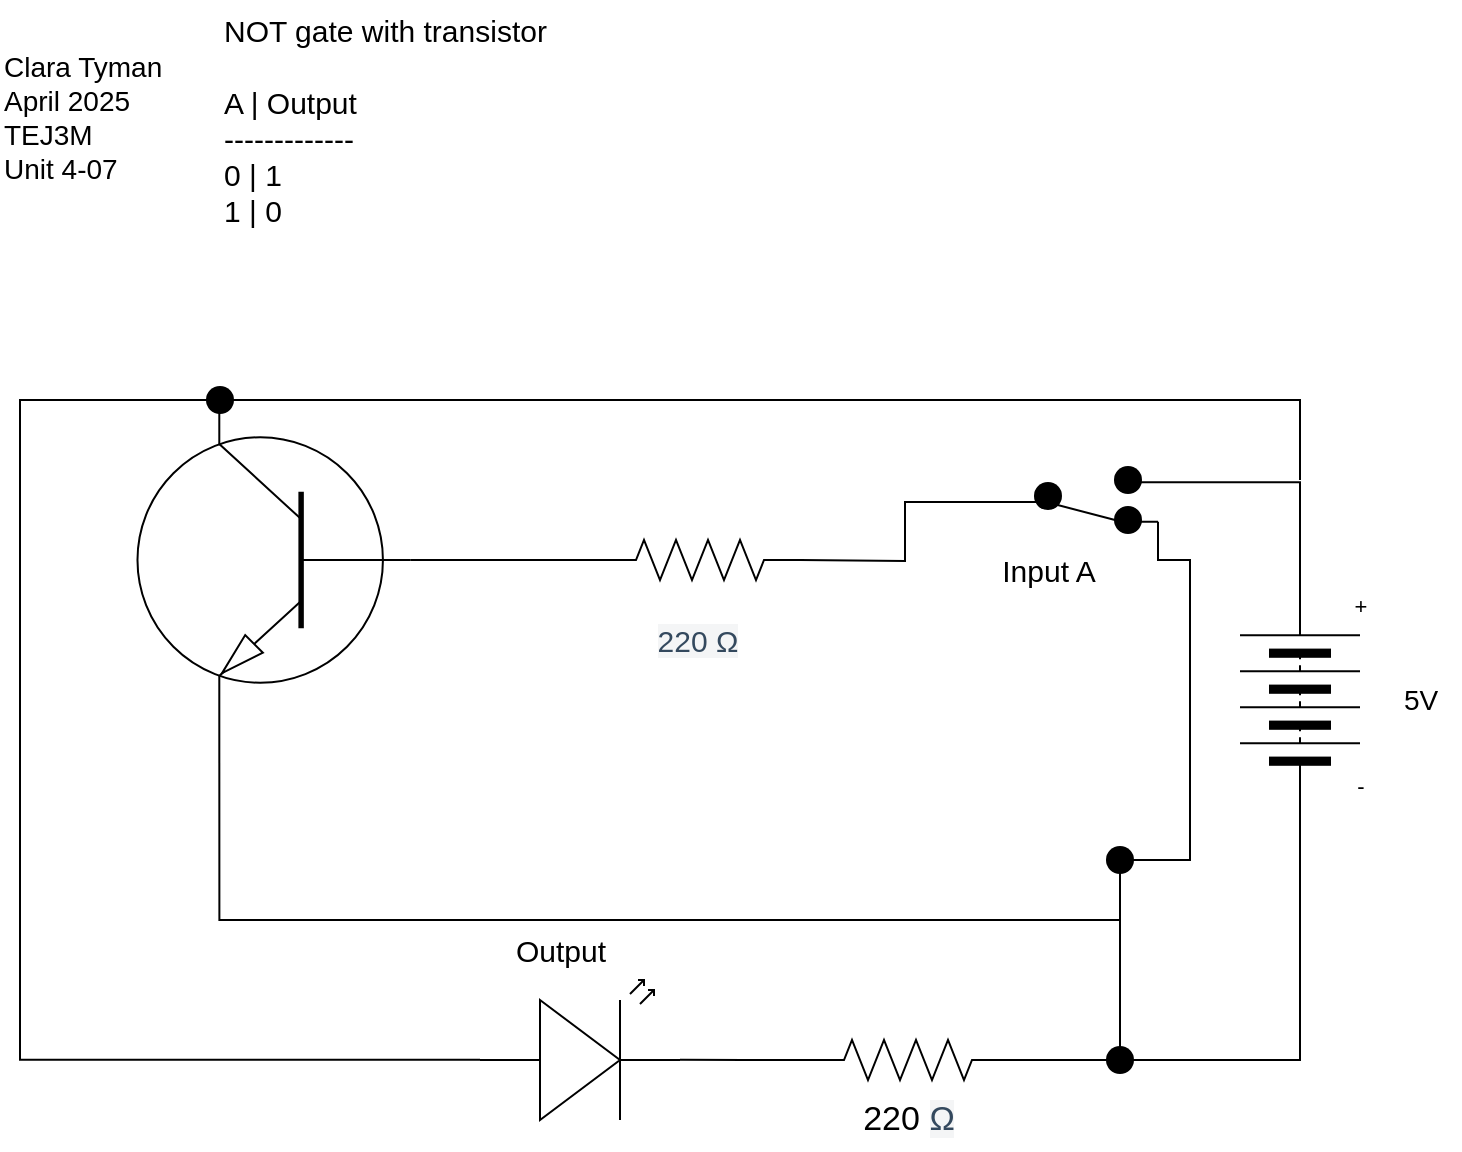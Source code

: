<mxfile>
    <diagram id="oEjBQARFuIzKqEIQXdBZ" name="Page-1">
        <mxGraphModel dx="766" dy="613" grid="1" gridSize="10" guides="1" tooltips="1" connect="1" arrows="1" fold="1" page="1" pageScale="1" pageWidth="827" pageHeight="1169" math="0" shadow="0">
            <root>
                <mxCell id="0"/>
                <mxCell id="1" parent="0"/>
                <mxCell id="2" value="" style="pointerEvents=1;verticalLabelPosition=bottom;shadow=0;dashed=0;align=center;html=1;verticalAlign=top;shape=mxgraph.electrical.miscellaneous.batteryStack;direction=north;" parent="1" vertex="1">
                    <mxGeometry x="630" y="310" width="60" height="100" as="geometry"/>
                </mxCell>
                <mxCell id="3" style="edgeStyle=orthogonalEdgeStyle;shape=connector;rounded=0;html=1;entryX=0;entryY=0.5;entryDx=0;entryDy=0;strokeColor=default;align=center;verticalAlign=middle;fontFamily=Helvetica;fontSize=11;fontColor=default;labelBackgroundColor=default;startArrow=none;startFill=0;endArrow=none;endFill=0;" parent="1" target="7" edge="1">
                    <mxGeometry relative="1" as="geometry">
                        <mxPoint x="410" y="290" as="sourcePoint"/>
                    </mxGeometry>
                </mxCell>
                <mxCell id="36" style="edgeStyle=orthogonalEdgeStyle;shape=connector;rounded=0;html=1;exitDx=0;exitDy=0;exitPerimeter=0;strokeColor=default;align=center;verticalAlign=middle;fontFamily=Helvetica;fontSize=11;fontColor=default;labelBackgroundColor=default;startArrow=none;startFill=0;endArrow=none;endFill=0;" parent="1" source="37" edge="1">
                    <mxGeometry relative="1" as="geometry">
                        <mxPoint x="660" y="250" as="targetPoint"/>
                        <Array as="points">
                            <mxPoint x="20" y="210"/>
                            <mxPoint x="661" y="210"/>
                        </Array>
                    </mxGeometry>
                </mxCell>
                <mxCell id="4" value="" style="verticalLabelPosition=bottom;shadow=0;dashed=0;align=center;html=1;verticalAlign=top;shape=mxgraph.electrical.opto_electronics.led_2;pointerEvents=1;rotation=0;" parent="1" vertex="1">
                    <mxGeometry x="250" y="500" width="100" height="70" as="geometry"/>
                </mxCell>
                <mxCell id="5" style="edgeStyle=orthogonalEdgeStyle;shape=connector;rounded=0;html=1;exitX=1;exitY=0.12;exitDx=0;exitDy=0;entryX=1;entryY=0.5;entryDx=0;entryDy=0;strokeColor=default;align=center;verticalAlign=middle;fontFamily=Helvetica;fontSize=11;fontColor=default;labelBackgroundColor=default;startArrow=none;startFill=0;endArrow=none;endFill=0;" parent="1" source="7" target="2" edge="1">
                    <mxGeometry relative="1" as="geometry"/>
                </mxCell>
                <mxCell id="6" style="edgeStyle=orthogonalEdgeStyle;shape=connector;rounded=0;html=1;exitX=1;exitY=0.88;exitDx=0;exitDy=0;strokeColor=default;align=center;verticalAlign=middle;fontFamily=Helvetica;fontSize=11;fontColor=default;labelBackgroundColor=default;startArrow=none;startFill=0;endArrow=none;endFill=0;" parent="1" source="7" edge="1">
                    <mxGeometry relative="1" as="geometry">
                        <mxPoint x="570" y="540" as="targetPoint"/>
                        <Array as="points">
                            <mxPoint x="589" y="290"/>
                            <mxPoint x="605" y="290"/>
                            <mxPoint x="605" y="440"/>
                            <mxPoint x="570" y="440"/>
                        </Array>
                    </mxGeometry>
                </mxCell>
                <mxCell id="7" value="" style="html=1;shape=mxgraph.electrical.electro-mechanical.twoWaySwitch;aspect=fixed;elSwitchState=2;fontFamily=Helvetica;fontSize=11;fontColor=default;labelBackgroundColor=default;flipV=1;" parent="1" vertex="1">
                    <mxGeometry x="514" y="248" width="75" height="26" as="geometry"/>
                </mxCell>
                <mxCell id="8" value="" style="shape=waypoint;sketch=0;size=6;pointerEvents=1;points=[];fillColor=none;resizable=0;rotatable=0;perimeter=centerPerimeter;snapToPoint=1;fontFamily=Helvetica;fontSize=11;fontColor=default;labelBackgroundColor=default;strokeWidth=5;" parent="1" vertex="1">
                    <mxGeometry x="560" y="530" width="20" height="20" as="geometry"/>
                </mxCell>
                <mxCell id="9" value="" style="shape=waypoint;sketch=0;size=6;pointerEvents=1;points=[];fillColor=none;resizable=0;rotatable=0;perimeter=centerPerimeter;snapToPoint=1;fontFamily=Helvetica;fontSize=11;fontColor=default;labelBackgroundColor=default;strokeWidth=5;" parent="1" vertex="1">
                    <mxGeometry x="524" y="248" width="20" height="20" as="geometry"/>
                </mxCell>
                <mxCell id="10" value="" style="shape=waypoint;sketch=0;size=6;pointerEvents=1;points=[];fillColor=none;resizable=0;rotatable=0;perimeter=centerPerimeter;snapToPoint=1;fontFamily=Helvetica;fontSize=11;fontColor=default;labelBackgroundColor=default;strokeWidth=5;" parent="1" vertex="1">
                    <mxGeometry x="564" y="240" width="20" height="20" as="geometry"/>
                </mxCell>
                <mxCell id="11" value="" style="shape=waypoint;sketch=0;size=6;pointerEvents=1;points=[];fillColor=none;resizable=0;rotatable=0;perimeter=centerPerimeter;snapToPoint=1;fontFamily=Helvetica;fontSize=11;fontColor=default;labelBackgroundColor=default;strokeWidth=5;" parent="1" vertex="1">
                    <mxGeometry x="564" y="260" width="20" height="20" as="geometry"/>
                </mxCell>
                <mxCell id="12" style="edgeStyle=orthogonalEdgeStyle;shape=connector;rounded=0;html=1;exitX=0;exitY=0.5;exitDx=0;exitDy=0;entryX=0.855;entryY=0.82;entryDx=0;entryDy=0;entryPerimeter=0;strokeColor=default;align=center;verticalAlign=middle;fontFamily=Helvetica;fontSize=11;fontColor=default;labelBackgroundColor=default;startArrow=none;startFill=0;endArrow=none;endFill=0;" parent="1" source="2" target="8" edge="1">
                    <mxGeometry relative="1" as="geometry">
                        <Array as="points">
                            <mxPoint x="660" y="540"/>
                        </Array>
                    </mxGeometry>
                </mxCell>
                <mxCell id="13" value="&lt;font style=&quot;font-size: 17px;&quot;&gt;220&amp;nbsp;&lt;span style=&quot;color: rgb(52, 73, 94); font-family: ArtifaktElement-Medium, sans-serif; text-align: left; text-wrap-mode: wrap; background-color: rgb(244, 245, 246);&quot;&gt;Ω&lt;/span&gt;&lt;/font&gt;" style="text;html=1;align=center;verticalAlign=middle;resizable=0;points=[];autosize=1;strokeColor=none;fillColor=none;fontFamily=Helvetica;fontSize=11;fontColor=default;labelBackgroundColor=default;" parent="1" vertex="1">
                    <mxGeometry x="429" y="555" width="70" height="30" as="geometry"/>
                </mxCell>
                <mxCell id="14" value="&lt;font style=&quot;font-size: 15px;&quot;&gt;Input A&lt;/font&gt;" style="text;html=1;align=center;verticalAlign=middle;resizable=0;points=[];autosize=1;strokeColor=none;fillColor=none;fontFamily=Helvetica;fontSize=11;fontColor=default;labelBackgroundColor=default;" parent="1" vertex="1">
                    <mxGeometry x="499" y="280" width="70" height="30" as="geometry"/>
                </mxCell>
                <mxCell id="15" value="&lt;font style=&quot;font-size: 14px;&quot;&gt;5V&lt;/font&gt;" style="text;html=1;align=center;verticalAlign=middle;resizable=0;points=[];autosize=1;strokeColor=none;fillColor=none;fontFamily=Helvetica;fontSize=11;fontColor=default;labelBackgroundColor=default;" parent="1" vertex="1">
                    <mxGeometry x="700" y="345" width="40" height="30" as="geometry"/>
                </mxCell>
                <mxCell id="16" value="&lt;span style=&quot;font-size: 15px;&quot;&gt;NOT gate with transistor&lt;/span&gt;&lt;br&gt;&lt;div&gt;&lt;div&gt;&lt;span style=&quot;font-size: 15px;&quot;&gt;&lt;br&gt;&lt;/span&gt;&lt;/div&gt;&lt;div&gt;&lt;span style=&quot;font-size: 15px;&quot;&gt;A | Output&lt;/span&gt;&lt;/div&gt;&lt;div&gt;&lt;span style=&quot;font-size: 15px;&quot;&gt;-------------&lt;/span&gt;&lt;/div&gt;&lt;div&gt;&lt;span style=&quot;font-size: 15px;&quot;&gt;0 | 1&lt;/span&gt;&lt;/div&gt;&lt;div&gt;&lt;span style=&quot;font-size: 15px;&quot;&gt;1 | 0&lt;/span&gt;&lt;/div&gt;&lt;/div&gt;" style="text;html=1;align=left;verticalAlign=middle;resizable=0;points=[];autosize=1;strokeColor=none;fillColor=none;fontFamily=Helvetica;fontSize=11;fontColor=default;labelBackgroundColor=default;" parent="1" vertex="1">
                    <mxGeometry x="120" y="10" width="180" height="120" as="geometry"/>
                </mxCell>
                <mxCell id="17" value="Clara Tyman&#xa;April 2025&#xa;TEJ3M&#xa;Unit 4-07" style="text;align=left;verticalAlign=middle;resizable=0;points=[];autosize=1;strokeColor=none;fillColor=none;fontFamily=Helvetica;fontSize=14;fontColor=default;labelBackgroundColor=default;flipH=1;flipV=1;rotation=0;" parent="1" vertex="1">
                    <mxGeometry x="10" y="28" width="100" height="80" as="geometry"/>
                </mxCell>
                <mxCell id="18" value="+" style="text;html=1;align=center;verticalAlign=middle;resizable=0;points=[];autosize=1;strokeColor=none;fillColor=none;fontFamily=Helvetica;fontSize=11;fontColor=default;labelBackgroundColor=default;" parent="1" vertex="1">
                    <mxGeometry x="675" y="298" width="30" height="30" as="geometry"/>
                </mxCell>
                <mxCell id="19" value="-" style="text;html=1;align=center;verticalAlign=middle;resizable=0;points=[];autosize=1;strokeColor=none;fillColor=none;fontFamily=Helvetica;fontSize=11;fontColor=default;labelBackgroundColor=default;strokeWidth=15;" parent="1" vertex="1">
                    <mxGeometry x="675" y="388" width="30" height="30" as="geometry"/>
                </mxCell>
                <mxCell id="20" value="" style="pointerEvents=1;verticalLabelPosition=bottom;shadow=0;dashed=0;align=center;html=1;verticalAlign=top;shape=mxgraph.electrical.resistors.resistor_2;" parent="1" vertex="1">
                    <mxGeometry x="414" y="530" width="100" height="20" as="geometry"/>
                </mxCell>
                <mxCell id="21" style="edgeStyle=orthogonalEdgeStyle;html=1;entryX=0.165;entryY=0.673;entryDx=0;entryDy=0;entryPerimeter=0;rounded=0;endArrow=none;endFill=0;" parent="1" source="20" target="8" edge="1">
                    <mxGeometry relative="1" as="geometry"/>
                </mxCell>
                <mxCell id="22" style="edgeStyle=orthogonalEdgeStyle;shape=connector;rounded=0;html=1;entryX=1;entryY=0.57;entryDx=0;entryDy=0;entryPerimeter=0;strokeColor=default;align=center;verticalAlign=middle;fontFamily=Helvetica;fontSize=11;fontColor=default;labelBackgroundColor=default;endArrow=none;endFill=0;" parent="1" source="20" target="4" edge="1">
                    <mxGeometry relative="1" as="geometry"/>
                </mxCell>
                <mxCell id="23" value="" style="pointerEvents=1;verticalLabelPosition=bottom;shadow=0;dashed=0;align=center;html=1;verticalAlign=top;shape=mxgraph.electrical.resistors.resistor_2;" parent="1" vertex="1">
                    <mxGeometry x="310" y="280" width="100" height="20" as="geometry"/>
                </mxCell>
                <mxCell id="31" style="edgeStyle=orthogonalEdgeStyle;shape=connector;rounded=0;html=1;exitX=0.7;exitY=1;exitDx=0;exitDy=0;exitPerimeter=0;strokeColor=default;align=center;verticalAlign=middle;fontFamily=Helvetica;fontSize=11;fontColor=default;labelBackgroundColor=default;startArrow=none;startFill=0;endArrow=none;endFill=0;" parent="1" source="25" edge="1">
                    <mxGeometry relative="1" as="geometry">
                        <mxPoint x="570" y="440" as="targetPoint"/>
                        <Array as="points">
                            <mxPoint x="120" y="470"/>
                            <mxPoint x="570" y="470"/>
                        </Array>
                    </mxGeometry>
                </mxCell>
                <mxCell id="25" value="" style="verticalLabelPosition=bottom;shadow=0;dashed=0;align=center;html=1;verticalAlign=top;shape=mxgraph.electrical.transistors.npn_transistor_1;fontFamily=Helvetica;fontSize=11;fontColor=default;labelBackgroundColor=default;rotation=-180;flipV=1;" parent="1" vertex="1">
                    <mxGeometry x="60.9" y="215" width="172.05" height="150" as="geometry"/>
                </mxCell>
                <mxCell id="27" style="edgeStyle=orthogonalEdgeStyle;shape=connector;rounded=0;html=1;entryX=0;entryY=0.5;entryDx=0;entryDy=0;entryPerimeter=0;strokeColor=default;align=center;verticalAlign=middle;fontFamily=Helvetica;fontSize=11;fontColor=default;labelBackgroundColor=default;endArrow=none;endFill=0;" parent="1" source="25" target="23" edge="1">
                    <mxGeometry relative="1" as="geometry"/>
                </mxCell>
                <mxCell id="28" value="&lt;span style=&quot;color: rgb(52, 73, 94); font-family: ArtifaktElement-Medium, sans-serif; font-size: 15px; text-align: left; text-wrap-mode: wrap; background-color: rgb(244, 245, 246);&quot;&gt;220 Ω&lt;/span&gt;&amp;nbsp;" style="text;html=1;align=center;verticalAlign=middle;resizable=0;points=[];autosize=1;strokeColor=none;fillColor=none;fontFamily=Helvetica;fontSize=11;fontColor=default;labelBackgroundColor=default;" parent="1" vertex="1">
                    <mxGeometry x="325" y="315" width="70" height="30" as="geometry"/>
                </mxCell>
                <mxCell id="29" value="Output" style="text;html=1;align=center;verticalAlign=middle;resizable=0;points=[];autosize=1;strokeColor=none;fillColor=none;fontFamily=Helvetica;fontSize=15;fontColor=default;labelBackgroundColor=default;" parent="1" vertex="1">
                    <mxGeometry x="255" y="470" width="70" height="30" as="geometry"/>
                </mxCell>
                <mxCell id="32" value="" style="shape=waypoint;sketch=0;size=6;pointerEvents=1;points=[];fillColor=none;resizable=0;rotatable=0;perimeter=centerPerimeter;snapToPoint=1;fontFamily=Helvetica;fontSize=11;fontColor=default;labelBackgroundColor=default;strokeWidth=5;" parent="1" vertex="1">
                    <mxGeometry x="560" y="430" width="20" height="20" as="geometry"/>
                </mxCell>
                <mxCell id="38" value="" style="edgeStyle=orthogonalEdgeStyle;shape=connector;rounded=0;html=1;exitX=0;exitY=0.57;exitDx=0;exitDy=0;exitPerimeter=0;strokeColor=default;align=center;verticalAlign=middle;fontFamily=Helvetica;fontSize=11;fontColor=default;labelBackgroundColor=default;startArrow=none;startFill=0;endArrow=none;endFill=0;" parent="1" source="4" target="37" edge="1">
                    <mxGeometry relative="1" as="geometry">
                        <mxPoint x="660" y="250" as="targetPoint"/>
                        <mxPoint x="250" y="540" as="sourcePoint"/>
                        <Array as="points">
                            <mxPoint x="20" y="540"/>
                        </Array>
                    </mxGeometry>
                </mxCell>
                <mxCell id="37" value="" style="shape=waypoint;sketch=0;size=6;pointerEvents=1;points=[];fillColor=none;resizable=0;rotatable=0;perimeter=centerPerimeter;snapToPoint=1;fontFamily=Helvetica;fontSize=11;fontColor=default;labelBackgroundColor=default;strokeWidth=5;" parent="1" vertex="1">
                    <mxGeometry x="110" y="200" width="20" height="20" as="geometry"/>
                </mxCell>
            </root>
        </mxGraphModel>
    </diagram>
</mxfile>